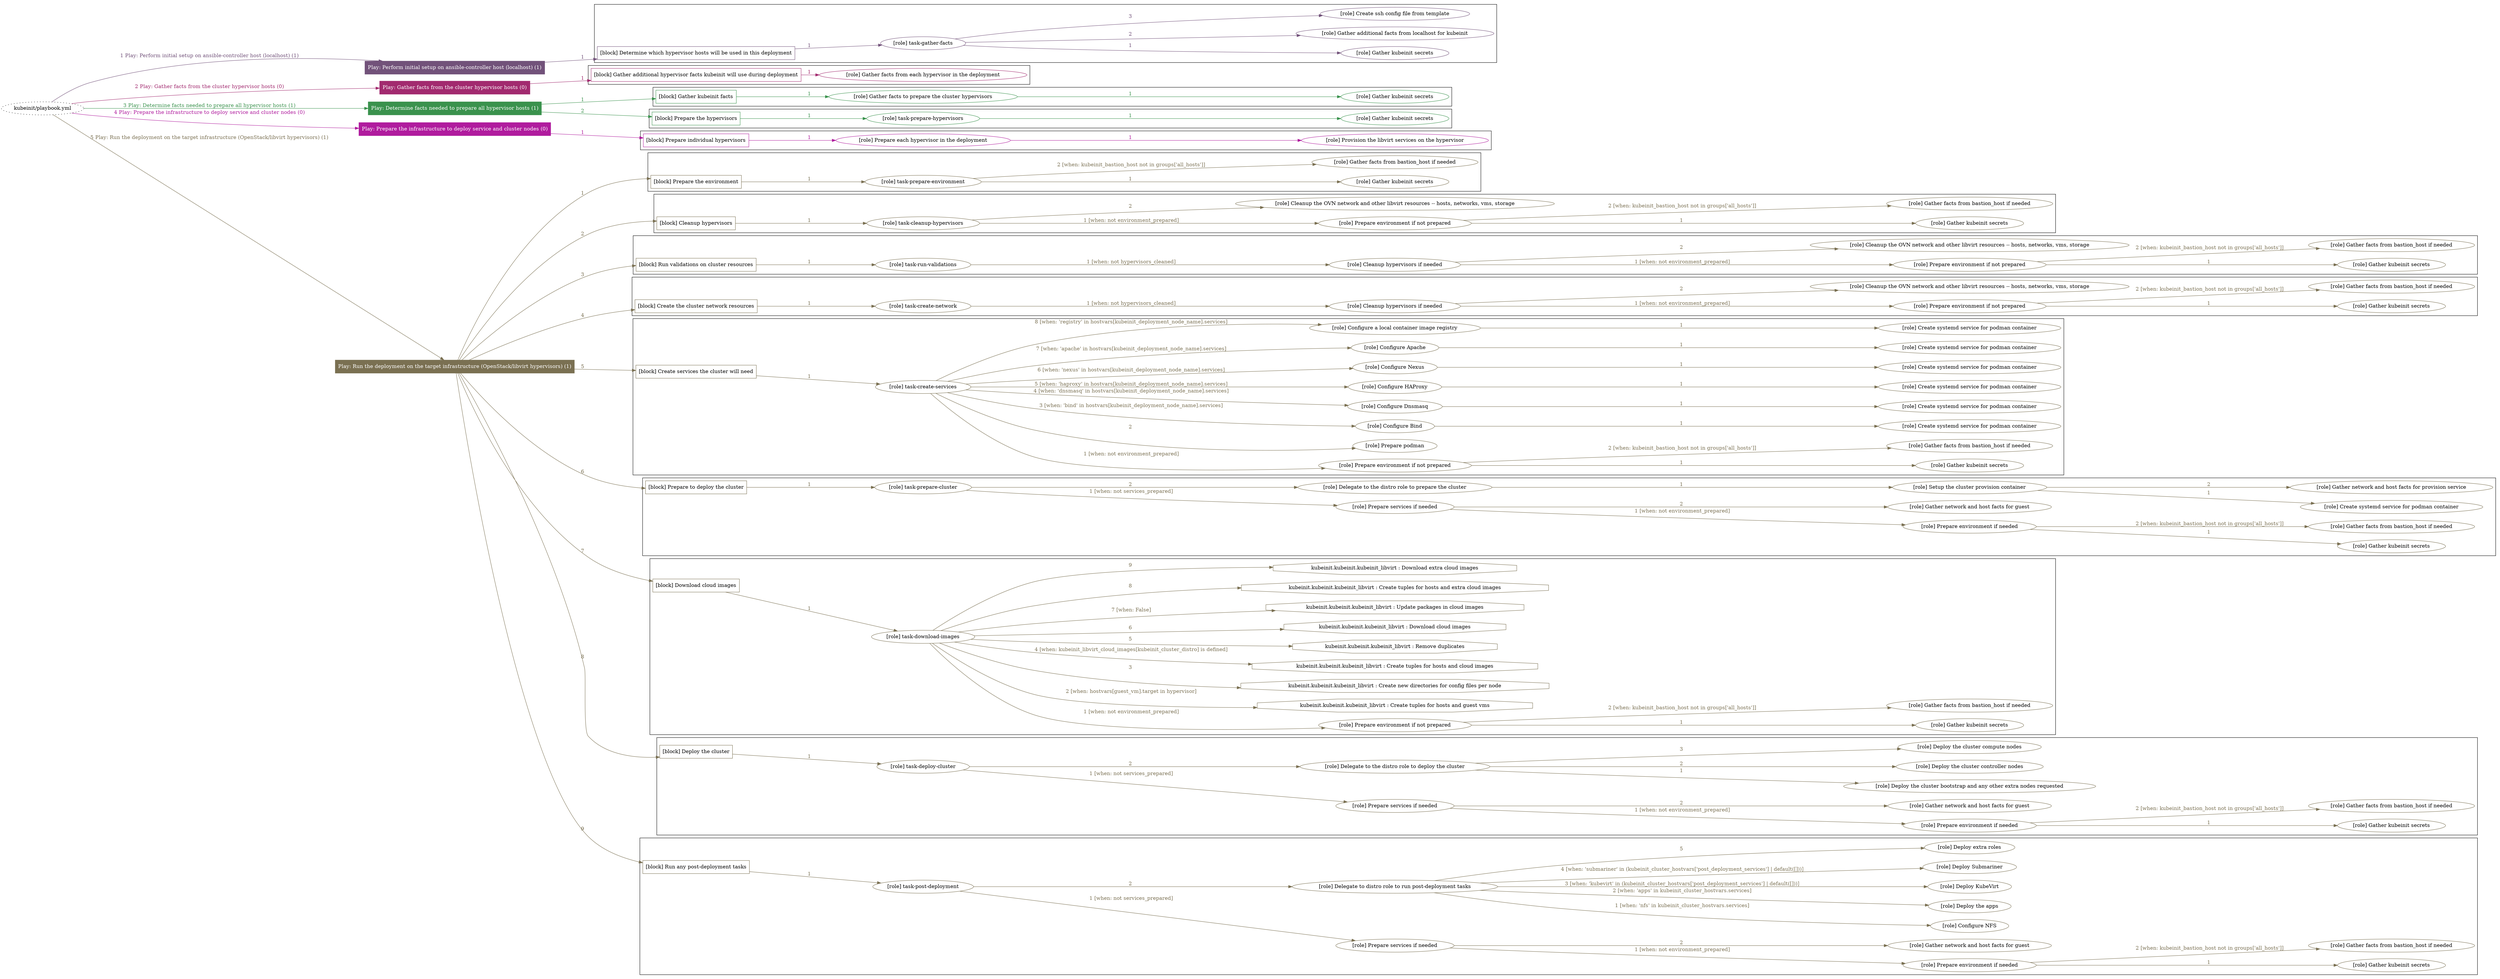 digraph {
	graph [concentrate=true ordering=in rankdir=LR ratio=fill]
	edge [esep=5 sep=10]
	"kubeinit/playbook.yml" [URL="/home/runner/work/kubeinit/kubeinit/kubeinit/playbook.yml" id=playbook_64b14eb7 style=dotted]
	"kubeinit/playbook.yml" -> play_100a94a5 [label="1 Play: Perform initial setup on ansible-controller host (localhost) (1)" color="#72527a" fontcolor="#72527a" id=edge_play_100a94a5 labeltooltip="1 Play: Perform initial setup on ansible-controller host (localhost) (1)" tooltip="1 Play: Perform initial setup on ansible-controller host (localhost) (1)"]
	subgraph "Play: Perform initial setup on ansible-controller host (localhost) (1)" {
		play_100a94a5 [label="Play: Perform initial setup on ansible-controller host (localhost) (1)" URL="/home/runner/work/kubeinit/kubeinit/kubeinit/playbook.yml" color="#72527a" fontcolor="#ffffff" id=play_100a94a5 shape=box style=filled tooltip=localhost]
		play_100a94a5 -> block_78728a64 [label=1 color="#72527a" fontcolor="#72527a" id=edge_block_78728a64 labeltooltip=1 tooltip=1]
		subgraph cluster_block_78728a64 {
			block_78728a64 [label="[block] Determine which hypervisor hosts will be used in this deployment" URL="/home/runner/work/kubeinit/kubeinit/kubeinit/playbook.yml" color="#72527a" id=block_78728a64 labeltooltip="Determine which hypervisor hosts will be used in this deployment" shape=box tooltip="Determine which hypervisor hosts will be used in this deployment"]
			block_78728a64 -> role_08392ea2 [label="1 " color="#72527a" fontcolor="#72527a" id=edge_role_08392ea2 labeltooltip="1 " tooltip="1 "]
			subgraph "task-gather-facts" {
				role_08392ea2 [label="[role] task-gather-facts" URL="/home/runner/work/kubeinit/kubeinit/kubeinit/playbook.yml" color="#72527a" id=role_08392ea2 tooltip="task-gather-facts"]
				role_08392ea2 -> role_807e2dc7 [label="1 " color="#72527a" fontcolor="#72527a" id=edge_role_807e2dc7 labeltooltip="1 " tooltip="1 "]
				subgraph "Gather kubeinit secrets" {
					role_807e2dc7 [label="[role] Gather kubeinit secrets" URL="/home/runner/.ansible/collections/ansible_collections/kubeinit/kubeinit/roles/kubeinit_prepare/tasks/build_hypervisors_group.yml" color="#72527a" id=role_807e2dc7 tooltip="Gather kubeinit secrets"]
				}
				role_08392ea2 -> role_3f36fa8c [label="2 " color="#72527a" fontcolor="#72527a" id=edge_role_3f36fa8c labeltooltip="2 " tooltip="2 "]
				subgraph "Gather additional facts from localhost for kubeinit" {
					role_3f36fa8c [label="[role] Gather additional facts from localhost for kubeinit" URL="/home/runner/.ansible/collections/ansible_collections/kubeinit/kubeinit/roles/kubeinit_prepare/tasks/build_hypervisors_group.yml" color="#72527a" id=role_3f36fa8c tooltip="Gather additional facts from localhost for kubeinit"]
				}
				role_08392ea2 -> role_49e1b4d5 [label="3 " color="#72527a" fontcolor="#72527a" id=edge_role_49e1b4d5 labeltooltip="3 " tooltip="3 "]
				subgraph "Create ssh config file from template" {
					role_49e1b4d5 [label="[role] Create ssh config file from template" URL="/home/runner/.ansible/collections/ansible_collections/kubeinit/kubeinit/roles/kubeinit_prepare/tasks/build_hypervisors_group.yml" color="#72527a" id=role_49e1b4d5 tooltip="Create ssh config file from template"]
				}
			}
		}
	}
	"kubeinit/playbook.yml" -> play_f2c1c8ca [label="2 Play: Gather facts from the cluster hypervisor hosts (0)" color="#a22a6f" fontcolor="#a22a6f" id=edge_play_f2c1c8ca labeltooltip="2 Play: Gather facts from the cluster hypervisor hosts (0)" tooltip="2 Play: Gather facts from the cluster hypervisor hosts (0)"]
	subgraph "Play: Gather facts from the cluster hypervisor hosts (0)" {
		play_f2c1c8ca [label="Play: Gather facts from the cluster hypervisor hosts (0)" URL="/home/runner/work/kubeinit/kubeinit/kubeinit/playbook.yml" color="#a22a6f" fontcolor="#ffffff" id=play_f2c1c8ca shape=box style=filled tooltip="Play: Gather facts from the cluster hypervisor hosts (0)"]
		play_f2c1c8ca -> block_ca9e49a1 [label=1 color="#a22a6f" fontcolor="#a22a6f" id=edge_block_ca9e49a1 labeltooltip=1 tooltip=1]
		subgraph cluster_block_ca9e49a1 {
			block_ca9e49a1 [label="[block] Gather additional hypervisor facts kubeinit will use during deployment" URL="/home/runner/work/kubeinit/kubeinit/kubeinit/playbook.yml" color="#a22a6f" id=block_ca9e49a1 labeltooltip="Gather additional hypervisor facts kubeinit will use during deployment" shape=box tooltip="Gather additional hypervisor facts kubeinit will use during deployment"]
			block_ca9e49a1 -> role_71e097cd [label="1 " color="#a22a6f" fontcolor="#a22a6f" id=edge_role_71e097cd labeltooltip="1 " tooltip="1 "]
			subgraph "Gather facts from each hypervisor in the deployment" {
				role_71e097cd [label="[role] Gather facts from each hypervisor in the deployment" URL="/home/runner/work/kubeinit/kubeinit/kubeinit/playbook.yml" color="#a22a6f" id=role_71e097cd tooltip="Gather facts from each hypervisor in the deployment"]
			}
		}
	}
	"kubeinit/playbook.yml" -> play_50bd5ef9 [label="3 Play: Determine facts needed to prepare all hypervisor hosts (1)" color="#3a924d" fontcolor="#3a924d" id=edge_play_50bd5ef9 labeltooltip="3 Play: Determine facts needed to prepare all hypervisor hosts (1)" tooltip="3 Play: Determine facts needed to prepare all hypervisor hosts (1)"]
	subgraph "Play: Determine facts needed to prepare all hypervisor hosts (1)" {
		play_50bd5ef9 [label="Play: Determine facts needed to prepare all hypervisor hosts (1)" URL="/home/runner/work/kubeinit/kubeinit/kubeinit/playbook.yml" color="#3a924d" fontcolor="#ffffff" id=play_50bd5ef9 shape=box style=filled tooltip=localhost]
		play_50bd5ef9 -> block_81092aed [label=1 color="#3a924d" fontcolor="#3a924d" id=edge_block_81092aed labeltooltip=1 tooltip=1]
		subgraph cluster_block_81092aed {
			block_81092aed [label="[block] Gather kubeinit facts" URL="/home/runner/work/kubeinit/kubeinit/kubeinit/playbook.yml" color="#3a924d" id=block_81092aed labeltooltip="Gather kubeinit facts" shape=box tooltip="Gather kubeinit facts"]
			block_81092aed -> role_da160078 [label="1 " color="#3a924d" fontcolor="#3a924d" id=edge_role_da160078 labeltooltip="1 " tooltip="1 "]
			subgraph "Gather facts to prepare the cluster hypervisors" {
				role_da160078 [label="[role] Gather facts to prepare the cluster hypervisors" URL="/home/runner/work/kubeinit/kubeinit/kubeinit/playbook.yml" color="#3a924d" id=role_da160078 tooltip="Gather facts to prepare the cluster hypervisors"]
				role_da160078 -> role_707df41f [label="1 " color="#3a924d" fontcolor="#3a924d" id=edge_role_707df41f labeltooltip="1 " tooltip="1 "]
				subgraph "Gather kubeinit secrets" {
					role_707df41f [label="[role] Gather kubeinit secrets" URL="/home/runner/.ansible/collections/ansible_collections/kubeinit/kubeinit/roles/kubeinit_prepare/tasks/gather_kubeinit_facts.yml" color="#3a924d" id=role_707df41f tooltip="Gather kubeinit secrets"]
				}
			}
		}
		play_50bd5ef9 -> block_b1b491d8 [label=2 color="#3a924d" fontcolor="#3a924d" id=edge_block_b1b491d8 labeltooltip=2 tooltip=2]
		subgraph cluster_block_b1b491d8 {
			block_b1b491d8 [label="[block] Prepare the hypervisors" URL="/home/runner/work/kubeinit/kubeinit/kubeinit/playbook.yml" color="#3a924d" id=block_b1b491d8 labeltooltip="Prepare the hypervisors" shape=box tooltip="Prepare the hypervisors"]
			block_b1b491d8 -> role_caeb9171 [label="1 " color="#3a924d" fontcolor="#3a924d" id=edge_role_caeb9171 labeltooltip="1 " tooltip="1 "]
			subgraph "task-prepare-hypervisors" {
				role_caeb9171 [label="[role] task-prepare-hypervisors" URL="/home/runner/work/kubeinit/kubeinit/kubeinit/playbook.yml" color="#3a924d" id=role_caeb9171 tooltip="task-prepare-hypervisors"]
				role_caeb9171 -> role_e9bbe4cb [label="1 " color="#3a924d" fontcolor="#3a924d" id=edge_role_e9bbe4cb labeltooltip="1 " tooltip="1 "]
				subgraph "Gather kubeinit secrets" {
					role_e9bbe4cb [label="[role] Gather kubeinit secrets" URL="/home/runner/.ansible/collections/ansible_collections/kubeinit/kubeinit/roles/kubeinit_prepare/tasks/gather_kubeinit_facts.yml" color="#3a924d" id=role_e9bbe4cb tooltip="Gather kubeinit secrets"]
				}
			}
		}
	}
	"kubeinit/playbook.yml" -> play_46879784 [label="4 Play: Prepare the infrastructure to deploy service and cluster nodes (0)" color="#b01c9e" fontcolor="#b01c9e" id=edge_play_46879784 labeltooltip="4 Play: Prepare the infrastructure to deploy service and cluster nodes (0)" tooltip="4 Play: Prepare the infrastructure to deploy service and cluster nodes (0)"]
	subgraph "Play: Prepare the infrastructure to deploy service and cluster nodes (0)" {
		play_46879784 [label="Play: Prepare the infrastructure to deploy service and cluster nodes (0)" URL="/home/runner/work/kubeinit/kubeinit/kubeinit/playbook.yml" color="#b01c9e" fontcolor="#ffffff" id=play_46879784 shape=box style=filled tooltip="Play: Prepare the infrastructure to deploy service and cluster nodes (0)"]
		play_46879784 -> block_6f2cfafd [label=1 color="#b01c9e" fontcolor="#b01c9e" id=edge_block_6f2cfafd labeltooltip=1 tooltip=1]
		subgraph cluster_block_6f2cfafd {
			block_6f2cfafd [label="[block] Prepare individual hypervisors" URL="/home/runner/work/kubeinit/kubeinit/kubeinit/playbook.yml" color="#b01c9e" id=block_6f2cfafd labeltooltip="Prepare individual hypervisors" shape=box tooltip="Prepare individual hypervisors"]
			block_6f2cfafd -> role_fb769fa9 [label="1 " color="#b01c9e" fontcolor="#b01c9e" id=edge_role_fb769fa9 labeltooltip="1 " tooltip="1 "]
			subgraph "Prepare each hypervisor in the deployment" {
				role_fb769fa9 [label="[role] Prepare each hypervisor in the deployment" URL="/home/runner/work/kubeinit/kubeinit/kubeinit/playbook.yml" color="#b01c9e" id=role_fb769fa9 tooltip="Prepare each hypervisor in the deployment"]
				role_fb769fa9 -> role_98b4a69c [label="1 " color="#b01c9e" fontcolor="#b01c9e" id=edge_role_98b4a69c labeltooltip="1 " tooltip="1 "]
				subgraph "Provision the libvirt services on the hypervisor" {
					role_98b4a69c [label="[role] Provision the libvirt services on the hypervisor" URL="/home/runner/.ansible/collections/ansible_collections/kubeinit/kubeinit/roles/kubeinit_prepare/tasks/prepare_hypervisor.yml" color="#b01c9e" id=role_98b4a69c tooltip="Provision the libvirt services on the hypervisor"]
				}
			}
		}
	}
	"kubeinit/playbook.yml" -> play_59f0969e [label="5 Play: Run the deployment on the target infrastructure (OpenStack/libvirt hypervisors) (1)" color="#7a7052" fontcolor="#7a7052" id=edge_play_59f0969e labeltooltip="5 Play: Run the deployment on the target infrastructure (OpenStack/libvirt hypervisors) (1)" tooltip="5 Play: Run the deployment on the target infrastructure (OpenStack/libvirt hypervisors) (1)"]
	subgraph "Play: Run the deployment on the target infrastructure (OpenStack/libvirt hypervisors) (1)" {
		play_59f0969e [label="Play: Run the deployment on the target infrastructure (OpenStack/libvirt hypervisors) (1)" URL="/home/runner/work/kubeinit/kubeinit/kubeinit/playbook.yml" color="#7a7052" fontcolor="#ffffff" id=play_59f0969e shape=box style=filled tooltip=localhost]
		play_59f0969e -> block_f3725723 [label=1 color="#7a7052" fontcolor="#7a7052" id=edge_block_f3725723 labeltooltip=1 tooltip=1]
		subgraph cluster_block_f3725723 {
			block_f3725723 [label="[block] Prepare the environment" URL="/home/runner/work/kubeinit/kubeinit/kubeinit/playbook.yml" color="#7a7052" id=block_f3725723 labeltooltip="Prepare the environment" shape=box tooltip="Prepare the environment"]
			block_f3725723 -> role_53e5ba0f [label="1 " color="#7a7052" fontcolor="#7a7052" id=edge_role_53e5ba0f labeltooltip="1 " tooltip="1 "]
			subgraph "task-prepare-environment" {
				role_53e5ba0f [label="[role] task-prepare-environment" URL="/home/runner/work/kubeinit/kubeinit/kubeinit/playbook.yml" color="#7a7052" id=role_53e5ba0f tooltip="task-prepare-environment"]
				role_53e5ba0f -> role_dcc385ad [label="1 " color="#7a7052" fontcolor="#7a7052" id=edge_role_dcc385ad labeltooltip="1 " tooltip="1 "]
				subgraph "Gather kubeinit secrets" {
					role_dcc385ad [label="[role] Gather kubeinit secrets" URL="/home/runner/.ansible/collections/ansible_collections/kubeinit/kubeinit/roles/kubeinit_prepare/tasks/gather_kubeinit_facts.yml" color="#7a7052" id=role_dcc385ad tooltip="Gather kubeinit secrets"]
				}
				role_53e5ba0f -> role_7b66504d [label="2 [when: kubeinit_bastion_host not in groups['all_hosts']]" color="#7a7052" fontcolor="#7a7052" id=edge_role_7b66504d labeltooltip="2 [when: kubeinit_bastion_host not in groups['all_hosts']]" tooltip="2 [when: kubeinit_bastion_host not in groups['all_hosts']]"]
				subgraph "Gather facts from bastion_host if needed" {
					role_7b66504d [label="[role] Gather facts from bastion_host if needed" URL="/home/runner/.ansible/collections/ansible_collections/kubeinit/kubeinit/roles/kubeinit_prepare/tasks/main.yml" color="#7a7052" id=role_7b66504d tooltip="Gather facts from bastion_host if needed"]
				}
			}
		}
		play_59f0969e -> block_54368d87 [label=2 color="#7a7052" fontcolor="#7a7052" id=edge_block_54368d87 labeltooltip=2 tooltip=2]
		subgraph cluster_block_54368d87 {
			block_54368d87 [label="[block] Cleanup hypervisors" URL="/home/runner/work/kubeinit/kubeinit/kubeinit/playbook.yml" color="#7a7052" id=block_54368d87 labeltooltip="Cleanup hypervisors" shape=box tooltip="Cleanup hypervisors"]
			block_54368d87 -> role_a150bf61 [label="1 " color="#7a7052" fontcolor="#7a7052" id=edge_role_a150bf61 labeltooltip="1 " tooltip="1 "]
			subgraph "task-cleanup-hypervisors" {
				role_a150bf61 [label="[role] task-cleanup-hypervisors" URL="/home/runner/work/kubeinit/kubeinit/kubeinit/playbook.yml" color="#7a7052" id=role_a150bf61 tooltip="task-cleanup-hypervisors"]
				role_a150bf61 -> role_4078b638 [label="1 [when: not environment_prepared]" color="#7a7052" fontcolor="#7a7052" id=edge_role_4078b638 labeltooltip="1 [when: not environment_prepared]" tooltip="1 [when: not environment_prepared]"]
				subgraph "Prepare environment if not prepared" {
					role_4078b638 [label="[role] Prepare environment if not prepared" URL="/home/runner/.ansible/collections/ansible_collections/kubeinit/kubeinit/roles/kubeinit_libvirt/tasks/cleanup_hypervisors.yml" color="#7a7052" id=role_4078b638 tooltip="Prepare environment if not prepared"]
					role_4078b638 -> role_620adf71 [label="1 " color="#7a7052" fontcolor="#7a7052" id=edge_role_620adf71 labeltooltip="1 " tooltip="1 "]
					subgraph "Gather kubeinit secrets" {
						role_620adf71 [label="[role] Gather kubeinit secrets" URL="/home/runner/.ansible/collections/ansible_collections/kubeinit/kubeinit/roles/kubeinit_prepare/tasks/gather_kubeinit_facts.yml" color="#7a7052" id=role_620adf71 tooltip="Gather kubeinit secrets"]
					}
					role_4078b638 -> role_a1c0dce4 [label="2 [when: kubeinit_bastion_host not in groups['all_hosts']]" color="#7a7052" fontcolor="#7a7052" id=edge_role_a1c0dce4 labeltooltip="2 [when: kubeinit_bastion_host not in groups['all_hosts']]" tooltip="2 [when: kubeinit_bastion_host not in groups['all_hosts']]"]
					subgraph "Gather facts from bastion_host if needed" {
						role_a1c0dce4 [label="[role] Gather facts from bastion_host if needed" URL="/home/runner/.ansible/collections/ansible_collections/kubeinit/kubeinit/roles/kubeinit_prepare/tasks/main.yml" color="#7a7052" id=role_a1c0dce4 tooltip="Gather facts from bastion_host if needed"]
					}
				}
				role_a150bf61 -> role_cfa2317b [label="2 " color="#7a7052" fontcolor="#7a7052" id=edge_role_cfa2317b labeltooltip="2 " tooltip="2 "]
				subgraph "Cleanup the OVN network and other libvirt resources -- hosts, networks, vms, storage" {
					role_cfa2317b [label="[role] Cleanup the OVN network and other libvirt resources -- hosts, networks, vms, storage" URL="/home/runner/.ansible/collections/ansible_collections/kubeinit/kubeinit/roles/kubeinit_libvirt/tasks/cleanup_hypervisors.yml" color="#7a7052" id=role_cfa2317b tooltip="Cleanup the OVN network and other libvirt resources -- hosts, networks, vms, storage"]
				}
			}
		}
		play_59f0969e -> block_9a903f67 [label=3 color="#7a7052" fontcolor="#7a7052" id=edge_block_9a903f67 labeltooltip=3 tooltip=3]
		subgraph cluster_block_9a903f67 {
			block_9a903f67 [label="[block] Run validations on cluster resources" URL="/home/runner/work/kubeinit/kubeinit/kubeinit/playbook.yml" color="#7a7052" id=block_9a903f67 labeltooltip="Run validations on cluster resources" shape=box tooltip="Run validations on cluster resources"]
			block_9a903f67 -> role_f5ecfaea [label="1 " color="#7a7052" fontcolor="#7a7052" id=edge_role_f5ecfaea labeltooltip="1 " tooltip="1 "]
			subgraph "task-run-validations" {
				role_f5ecfaea [label="[role] task-run-validations" URL="/home/runner/work/kubeinit/kubeinit/kubeinit/playbook.yml" color="#7a7052" id=role_f5ecfaea tooltip="task-run-validations"]
				role_f5ecfaea -> role_134d79bf [label="1 [when: not hypervisors_cleaned]" color="#7a7052" fontcolor="#7a7052" id=edge_role_134d79bf labeltooltip="1 [when: not hypervisors_cleaned]" tooltip="1 [when: not hypervisors_cleaned]"]
				subgraph "Cleanup hypervisors if needed" {
					role_134d79bf [label="[role] Cleanup hypervisors if needed" URL="/home/runner/.ansible/collections/ansible_collections/kubeinit/kubeinit/roles/kubeinit_validations/tasks/main.yml" color="#7a7052" id=role_134d79bf tooltip="Cleanup hypervisors if needed"]
					role_134d79bf -> role_56ac90ce [label="1 [when: not environment_prepared]" color="#7a7052" fontcolor="#7a7052" id=edge_role_56ac90ce labeltooltip="1 [when: not environment_prepared]" tooltip="1 [when: not environment_prepared]"]
					subgraph "Prepare environment if not prepared" {
						role_56ac90ce [label="[role] Prepare environment if not prepared" URL="/home/runner/.ansible/collections/ansible_collections/kubeinit/kubeinit/roles/kubeinit_libvirt/tasks/cleanup_hypervisors.yml" color="#7a7052" id=role_56ac90ce tooltip="Prepare environment if not prepared"]
						role_56ac90ce -> role_8eeeadc8 [label="1 " color="#7a7052" fontcolor="#7a7052" id=edge_role_8eeeadc8 labeltooltip="1 " tooltip="1 "]
						subgraph "Gather kubeinit secrets" {
							role_8eeeadc8 [label="[role] Gather kubeinit secrets" URL="/home/runner/.ansible/collections/ansible_collections/kubeinit/kubeinit/roles/kubeinit_prepare/tasks/gather_kubeinit_facts.yml" color="#7a7052" id=role_8eeeadc8 tooltip="Gather kubeinit secrets"]
						}
						role_56ac90ce -> role_577ee955 [label="2 [when: kubeinit_bastion_host not in groups['all_hosts']]" color="#7a7052" fontcolor="#7a7052" id=edge_role_577ee955 labeltooltip="2 [when: kubeinit_bastion_host not in groups['all_hosts']]" tooltip="2 [when: kubeinit_bastion_host not in groups['all_hosts']]"]
						subgraph "Gather facts from bastion_host if needed" {
							role_577ee955 [label="[role] Gather facts from bastion_host if needed" URL="/home/runner/.ansible/collections/ansible_collections/kubeinit/kubeinit/roles/kubeinit_prepare/tasks/main.yml" color="#7a7052" id=role_577ee955 tooltip="Gather facts from bastion_host if needed"]
						}
					}
					role_134d79bf -> role_83956d5c [label="2 " color="#7a7052" fontcolor="#7a7052" id=edge_role_83956d5c labeltooltip="2 " tooltip="2 "]
					subgraph "Cleanup the OVN network and other libvirt resources -- hosts, networks, vms, storage" {
						role_83956d5c [label="[role] Cleanup the OVN network and other libvirt resources -- hosts, networks, vms, storage" URL="/home/runner/.ansible/collections/ansible_collections/kubeinit/kubeinit/roles/kubeinit_libvirt/tasks/cleanup_hypervisors.yml" color="#7a7052" id=role_83956d5c tooltip="Cleanup the OVN network and other libvirt resources -- hosts, networks, vms, storage"]
					}
				}
			}
		}
		play_59f0969e -> block_4302a337 [label=4 color="#7a7052" fontcolor="#7a7052" id=edge_block_4302a337 labeltooltip=4 tooltip=4]
		subgraph cluster_block_4302a337 {
			block_4302a337 [label="[block] Create the cluster network resources" URL="/home/runner/work/kubeinit/kubeinit/kubeinit/playbook.yml" color="#7a7052" id=block_4302a337 labeltooltip="Create the cluster network resources" shape=box tooltip="Create the cluster network resources"]
			block_4302a337 -> role_23edc458 [label="1 " color="#7a7052" fontcolor="#7a7052" id=edge_role_23edc458 labeltooltip="1 " tooltip="1 "]
			subgraph "task-create-network" {
				role_23edc458 [label="[role] task-create-network" URL="/home/runner/work/kubeinit/kubeinit/kubeinit/playbook.yml" color="#7a7052" id=role_23edc458 tooltip="task-create-network"]
				role_23edc458 -> role_45dfd563 [label="1 [when: not hypervisors_cleaned]" color="#7a7052" fontcolor="#7a7052" id=edge_role_45dfd563 labeltooltip="1 [when: not hypervisors_cleaned]" tooltip="1 [when: not hypervisors_cleaned]"]
				subgraph "Cleanup hypervisors if needed" {
					role_45dfd563 [label="[role] Cleanup hypervisors if needed" URL="/home/runner/.ansible/collections/ansible_collections/kubeinit/kubeinit/roles/kubeinit_libvirt/tasks/create_network.yml" color="#7a7052" id=role_45dfd563 tooltip="Cleanup hypervisors if needed"]
					role_45dfd563 -> role_9fd4cd7a [label="1 [when: not environment_prepared]" color="#7a7052" fontcolor="#7a7052" id=edge_role_9fd4cd7a labeltooltip="1 [when: not environment_prepared]" tooltip="1 [when: not environment_prepared]"]
					subgraph "Prepare environment if not prepared" {
						role_9fd4cd7a [label="[role] Prepare environment if not prepared" URL="/home/runner/.ansible/collections/ansible_collections/kubeinit/kubeinit/roles/kubeinit_libvirt/tasks/cleanup_hypervisors.yml" color="#7a7052" id=role_9fd4cd7a tooltip="Prepare environment if not prepared"]
						role_9fd4cd7a -> role_c019808b [label="1 " color="#7a7052" fontcolor="#7a7052" id=edge_role_c019808b labeltooltip="1 " tooltip="1 "]
						subgraph "Gather kubeinit secrets" {
							role_c019808b [label="[role] Gather kubeinit secrets" URL="/home/runner/.ansible/collections/ansible_collections/kubeinit/kubeinit/roles/kubeinit_prepare/tasks/gather_kubeinit_facts.yml" color="#7a7052" id=role_c019808b tooltip="Gather kubeinit secrets"]
						}
						role_9fd4cd7a -> role_4f6d64a4 [label="2 [when: kubeinit_bastion_host not in groups['all_hosts']]" color="#7a7052" fontcolor="#7a7052" id=edge_role_4f6d64a4 labeltooltip="2 [when: kubeinit_bastion_host not in groups['all_hosts']]" tooltip="2 [when: kubeinit_bastion_host not in groups['all_hosts']]"]
						subgraph "Gather facts from bastion_host if needed" {
							role_4f6d64a4 [label="[role] Gather facts from bastion_host if needed" URL="/home/runner/.ansible/collections/ansible_collections/kubeinit/kubeinit/roles/kubeinit_prepare/tasks/main.yml" color="#7a7052" id=role_4f6d64a4 tooltip="Gather facts from bastion_host if needed"]
						}
					}
					role_45dfd563 -> role_29748620 [label="2 " color="#7a7052" fontcolor="#7a7052" id=edge_role_29748620 labeltooltip="2 " tooltip="2 "]
					subgraph "Cleanup the OVN network and other libvirt resources -- hosts, networks, vms, storage" {
						role_29748620 [label="[role] Cleanup the OVN network and other libvirt resources -- hosts, networks, vms, storage" URL="/home/runner/.ansible/collections/ansible_collections/kubeinit/kubeinit/roles/kubeinit_libvirt/tasks/cleanup_hypervisors.yml" color="#7a7052" id=role_29748620 tooltip="Cleanup the OVN network and other libvirt resources -- hosts, networks, vms, storage"]
					}
				}
			}
		}
		play_59f0969e -> block_5a87aa4d [label=5 color="#7a7052" fontcolor="#7a7052" id=edge_block_5a87aa4d labeltooltip=5 tooltip=5]
		subgraph cluster_block_5a87aa4d {
			block_5a87aa4d [label="[block] Create services the cluster will need" URL="/home/runner/work/kubeinit/kubeinit/kubeinit/playbook.yml" color="#7a7052" id=block_5a87aa4d labeltooltip="Create services the cluster will need" shape=box tooltip="Create services the cluster will need"]
			block_5a87aa4d -> role_34b83bd8 [label="1 " color="#7a7052" fontcolor="#7a7052" id=edge_role_34b83bd8 labeltooltip="1 " tooltip="1 "]
			subgraph "task-create-services" {
				role_34b83bd8 [label="[role] task-create-services" URL="/home/runner/work/kubeinit/kubeinit/kubeinit/playbook.yml" color="#7a7052" id=role_34b83bd8 tooltip="task-create-services"]
				role_34b83bd8 -> role_cabdab54 [label="1 [when: not environment_prepared]" color="#7a7052" fontcolor="#7a7052" id=edge_role_cabdab54 labeltooltip="1 [when: not environment_prepared]" tooltip="1 [when: not environment_prepared]"]
				subgraph "Prepare environment if not prepared" {
					role_cabdab54 [label="[role] Prepare environment if not prepared" URL="/home/runner/.ansible/collections/ansible_collections/kubeinit/kubeinit/roles/kubeinit_services/tasks/main.yml" color="#7a7052" id=role_cabdab54 tooltip="Prepare environment if not prepared"]
					role_cabdab54 -> role_e991c139 [label="1 " color="#7a7052" fontcolor="#7a7052" id=edge_role_e991c139 labeltooltip="1 " tooltip="1 "]
					subgraph "Gather kubeinit secrets" {
						role_e991c139 [label="[role] Gather kubeinit secrets" URL="/home/runner/.ansible/collections/ansible_collections/kubeinit/kubeinit/roles/kubeinit_prepare/tasks/gather_kubeinit_facts.yml" color="#7a7052" id=role_e991c139 tooltip="Gather kubeinit secrets"]
					}
					role_cabdab54 -> role_662fe0cd [label="2 [when: kubeinit_bastion_host not in groups['all_hosts']]" color="#7a7052" fontcolor="#7a7052" id=edge_role_662fe0cd labeltooltip="2 [when: kubeinit_bastion_host not in groups['all_hosts']]" tooltip="2 [when: kubeinit_bastion_host not in groups['all_hosts']]"]
					subgraph "Gather facts from bastion_host if needed" {
						role_662fe0cd [label="[role] Gather facts from bastion_host if needed" URL="/home/runner/.ansible/collections/ansible_collections/kubeinit/kubeinit/roles/kubeinit_prepare/tasks/main.yml" color="#7a7052" id=role_662fe0cd tooltip="Gather facts from bastion_host if needed"]
					}
				}
				role_34b83bd8 -> role_3d6af118 [label="2 " color="#7a7052" fontcolor="#7a7052" id=edge_role_3d6af118 labeltooltip="2 " tooltip="2 "]
				subgraph "Prepare podman" {
					role_3d6af118 [label="[role] Prepare podman" URL="/home/runner/.ansible/collections/ansible_collections/kubeinit/kubeinit/roles/kubeinit_services/tasks/00_create_service_pod.yml" color="#7a7052" id=role_3d6af118 tooltip="Prepare podman"]
				}
				role_34b83bd8 -> role_1d6b5c2e [label="3 [when: 'bind' in hostvars[kubeinit_deployment_node_name].services]" color="#7a7052" fontcolor="#7a7052" id=edge_role_1d6b5c2e labeltooltip="3 [when: 'bind' in hostvars[kubeinit_deployment_node_name].services]" tooltip="3 [when: 'bind' in hostvars[kubeinit_deployment_node_name].services]"]
				subgraph "Configure Bind" {
					role_1d6b5c2e [label="[role] Configure Bind" URL="/home/runner/.ansible/collections/ansible_collections/kubeinit/kubeinit/roles/kubeinit_services/tasks/start_services_containers.yml" color="#7a7052" id=role_1d6b5c2e tooltip="Configure Bind"]
					role_1d6b5c2e -> role_30b6c8ae [label="1 " color="#7a7052" fontcolor="#7a7052" id=edge_role_30b6c8ae labeltooltip="1 " tooltip="1 "]
					subgraph "Create systemd service for podman container" {
						role_30b6c8ae [label="[role] Create systemd service for podman container" URL="/home/runner/.ansible/collections/ansible_collections/kubeinit/kubeinit/roles/kubeinit_bind/tasks/main.yml" color="#7a7052" id=role_30b6c8ae tooltip="Create systemd service for podman container"]
					}
				}
				role_34b83bd8 -> role_7496aa03 [label="4 [when: 'dnsmasq' in hostvars[kubeinit_deployment_node_name].services]" color="#7a7052" fontcolor="#7a7052" id=edge_role_7496aa03 labeltooltip="4 [when: 'dnsmasq' in hostvars[kubeinit_deployment_node_name].services]" tooltip="4 [when: 'dnsmasq' in hostvars[kubeinit_deployment_node_name].services]"]
				subgraph "Configure Dnsmasq" {
					role_7496aa03 [label="[role] Configure Dnsmasq" URL="/home/runner/.ansible/collections/ansible_collections/kubeinit/kubeinit/roles/kubeinit_services/tasks/start_services_containers.yml" color="#7a7052" id=role_7496aa03 tooltip="Configure Dnsmasq"]
					role_7496aa03 -> role_c31b8f16 [label="1 " color="#7a7052" fontcolor="#7a7052" id=edge_role_c31b8f16 labeltooltip="1 " tooltip="1 "]
					subgraph "Create systemd service for podman container" {
						role_c31b8f16 [label="[role] Create systemd service for podman container" URL="/home/runner/.ansible/collections/ansible_collections/kubeinit/kubeinit/roles/kubeinit_dnsmasq/tasks/main.yml" color="#7a7052" id=role_c31b8f16 tooltip="Create systemd service for podman container"]
					}
				}
				role_34b83bd8 -> role_54c7c735 [label="5 [when: 'haproxy' in hostvars[kubeinit_deployment_node_name].services]" color="#7a7052" fontcolor="#7a7052" id=edge_role_54c7c735 labeltooltip="5 [when: 'haproxy' in hostvars[kubeinit_deployment_node_name].services]" tooltip="5 [when: 'haproxy' in hostvars[kubeinit_deployment_node_name].services]"]
				subgraph "Configure HAProxy" {
					role_54c7c735 [label="[role] Configure HAProxy" URL="/home/runner/.ansible/collections/ansible_collections/kubeinit/kubeinit/roles/kubeinit_services/tasks/start_services_containers.yml" color="#7a7052" id=role_54c7c735 tooltip="Configure HAProxy"]
					role_54c7c735 -> role_5a40f7e6 [label="1 " color="#7a7052" fontcolor="#7a7052" id=edge_role_5a40f7e6 labeltooltip="1 " tooltip="1 "]
					subgraph "Create systemd service for podman container" {
						role_5a40f7e6 [label="[role] Create systemd service for podman container" URL="/home/runner/.ansible/collections/ansible_collections/kubeinit/kubeinit/roles/kubeinit_haproxy/tasks/main.yml" color="#7a7052" id=role_5a40f7e6 tooltip="Create systemd service for podman container"]
					}
				}
				role_34b83bd8 -> role_bc056c00 [label="6 [when: 'nexus' in hostvars[kubeinit_deployment_node_name].services]" color="#7a7052" fontcolor="#7a7052" id=edge_role_bc056c00 labeltooltip="6 [when: 'nexus' in hostvars[kubeinit_deployment_node_name].services]" tooltip="6 [when: 'nexus' in hostvars[kubeinit_deployment_node_name].services]"]
				subgraph "Configure Nexus" {
					role_bc056c00 [label="[role] Configure Nexus" URL="/home/runner/.ansible/collections/ansible_collections/kubeinit/kubeinit/roles/kubeinit_services/tasks/start_services_containers.yml" color="#7a7052" id=role_bc056c00 tooltip="Configure Nexus"]
					role_bc056c00 -> role_fcd56579 [label="1 " color="#7a7052" fontcolor="#7a7052" id=edge_role_fcd56579 labeltooltip="1 " tooltip="1 "]
					subgraph "Create systemd service for podman container" {
						role_fcd56579 [label="[role] Create systemd service for podman container" URL="/home/runner/.ansible/collections/ansible_collections/kubeinit/kubeinit/roles/kubeinit_nexus/tasks/main.yml" color="#7a7052" id=role_fcd56579 tooltip="Create systemd service for podman container"]
					}
				}
				role_34b83bd8 -> role_1f31e825 [label="7 [when: 'apache' in hostvars[kubeinit_deployment_node_name].services]" color="#7a7052" fontcolor="#7a7052" id=edge_role_1f31e825 labeltooltip="7 [when: 'apache' in hostvars[kubeinit_deployment_node_name].services]" tooltip="7 [when: 'apache' in hostvars[kubeinit_deployment_node_name].services]"]
				subgraph "Configure Apache" {
					role_1f31e825 [label="[role] Configure Apache" URL="/home/runner/.ansible/collections/ansible_collections/kubeinit/kubeinit/roles/kubeinit_services/tasks/start_services_containers.yml" color="#7a7052" id=role_1f31e825 tooltip="Configure Apache"]
					role_1f31e825 -> role_94b250d8 [label="1 " color="#7a7052" fontcolor="#7a7052" id=edge_role_94b250d8 labeltooltip="1 " tooltip="1 "]
					subgraph "Create systemd service for podman container" {
						role_94b250d8 [label="[role] Create systemd service for podman container" URL="/home/runner/.ansible/collections/ansible_collections/kubeinit/kubeinit/roles/kubeinit_apache/tasks/main.yml" color="#7a7052" id=role_94b250d8 tooltip="Create systemd service for podman container"]
					}
				}
				role_34b83bd8 -> role_15b032a3 [label="8 [when: 'registry' in hostvars[kubeinit_deployment_node_name].services]" color="#7a7052" fontcolor="#7a7052" id=edge_role_15b032a3 labeltooltip="8 [when: 'registry' in hostvars[kubeinit_deployment_node_name].services]" tooltip="8 [when: 'registry' in hostvars[kubeinit_deployment_node_name].services]"]
				subgraph "Configure a local container image registry" {
					role_15b032a3 [label="[role] Configure a local container image registry" URL="/home/runner/.ansible/collections/ansible_collections/kubeinit/kubeinit/roles/kubeinit_services/tasks/start_services_containers.yml" color="#7a7052" id=role_15b032a3 tooltip="Configure a local container image registry"]
					role_15b032a3 -> role_8cfb179c [label="1 " color="#7a7052" fontcolor="#7a7052" id=edge_role_8cfb179c labeltooltip="1 " tooltip="1 "]
					subgraph "Create systemd service for podman container" {
						role_8cfb179c [label="[role] Create systemd service for podman container" URL="/home/runner/.ansible/collections/ansible_collections/kubeinit/kubeinit/roles/kubeinit_registry/tasks/main.yml" color="#7a7052" id=role_8cfb179c tooltip="Create systemd service for podman container"]
					}
				}
			}
		}
		play_59f0969e -> block_6897b849 [label=6 color="#7a7052" fontcolor="#7a7052" id=edge_block_6897b849 labeltooltip=6 tooltip=6]
		subgraph cluster_block_6897b849 {
			block_6897b849 [label="[block] Prepare to deploy the cluster" URL="/home/runner/work/kubeinit/kubeinit/kubeinit/playbook.yml" color="#7a7052" id=block_6897b849 labeltooltip="Prepare to deploy the cluster" shape=box tooltip="Prepare to deploy the cluster"]
			block_6897b849 -> role_b7840ae7 [label="1 " color="#7a7052" fontcolor="#7a7052" id=edge_role_b7840ae7 labeltooltip="1 " tooltip="1 "]
			subgraph "task-prepare-cluster" {
				role_b7840ae7 [label="[role] task-prepare-cluster" URL="/home/runner/work/kubeinit/kubeinit/kubeinit/playbook.yml" color="#7a7052" id=role_b7840ae7 tooltip="task-prepare-cluster"]
				role_b7840ae7 -> role_ef9419be [label="1 [when: not services_prepared]" color="#7a7052" fontcolor="#7a7052" id=edge_role_ef9419be labeltooltip="1 [when: not services_prepared]" tooltip="1 [when: not services_prepared]"]
				subgraph "Prepare services if needed" {
					role_ef9419be [label="[role] Prepare services if needed" URL="/home/runner/.ansible/collections/ansible_collections/kubeinit/kubeinit/roles/kubeinit_prepare/tasks/prepare_cluster.yml" color="#7a7052" id=role_ef9419be tooltip="Prepare services if needed"]
					role_ef9419be -> role_c2698f82 [label="1 [when: not environment_prepared]" color="#7a7052" fontcolor="#7a7052" id=edge_role_c2698f82 labeltooltip="1 [when: not environment_prepared]" tooltip="1 [when: not environment_prepared]"]
					subgraph "Prepare environment if needed" {
						role_c2698f82 [label="[role] Prepare environment if needed" URL="/home/runner/.ansible/collections/ansible_collections/kubeinit/kubeinit/roles/kubeinit_services/tasks/prepare_services.yml" color="#7a7052" id=role_c2698f82 tooltip="Prepare environment if needed"]
						role_c2698f82 -> role_5d5c33e2 [label="1 " color="#7a7052" fontcolor="#7a7052" id=edge_role_5d5c33e2 labeltooltip="1 " tooltip="1 "]
						subgraph "Gather kubeinit secrets" {
							role_5d5c33e2 [label="[role] Gather kubeinit secrets" URL="/home/runner/.ansible/collections/ansible_collections/kubeinit/kubeinit/roles/kubeinit_prepare/tasks/gather_kubeinit_facts.yml" color="#7a7052" id=role_5d5c33e2 tooltip="Gather kubeinit secrets"]
						}
						role_c2698f82 -> role_0c263946 [label="2 [when: kubeinit_bastion_host not in groups['all_hosts']]" color="#7a7052" fontcolor="#7a7052" id=edge_role_0c263946 labeltooltip="2 [when: kubeinit_bastion_host not in groups['all_hosts']]" tooltip="2 [when: kubeinit_bastion_host not in groups['all_hosts']]"]
						subgraph "Gather facts from bastion_host if needed" {
							role_0c263946 [label="[role] Gather facts from bastion_host if needed" URL="/home/runner/.ansible/collections/ansible_collections/kubeinit/kubeinit/roles/kubeinit_prepare/tasks/main.yml" color="#7a7052" id=role_0c263946 tooltip="Gather facts from bastion_host if needed"]
						}
					}
					role_ef9419be -> role_e5d1e291 [label="2 " color="#7a7052" fontcolor="#7a7052" id=edge_role_e5d1e291 labeltooltip="2 " tooltip="2 "]
					subgraph "Gather network and host facts for guest" {
						role_e5d1e291 [label="[role] Gather network and host facts for guest" URL="/home/runner/.ansible/collections/ansible_collections/kubeinit/kubeinit/roles/kubeinit_services/tasks/prepare_services.yml" color="#7a7052" id=role_e5d1e291 tooltip="Gather network and host facts for guest"]
					}
				}
				role_b7840ae7 -> role_e08be39d [label="2 " color="#7a7052" fontcolor="#7a7052" id=edge_role_e08be39d labeltooltip="2 " tooltip="2 "]
				subgraph "Delegate to the distro role to prepare the cluster" {
					role_e08be39d [label="[role] Delegate to the distro role to prepare the cluster" URL="/home/runner/.ansible/collections/ansible_collections/kubeinit/kubeinit/roles/kubeinit_prepare/tasks/prepare_cluster.yml" color="#7a7052" id=role_e08be39d tooltip="Delegate to the distro role to prepare the cluster"]
					role_e08be39d -> role_7a92e2ff [label="1 " color="#7a7052" fontcolor="#7a7052" id=edge_role_7a92e2ff labeltooltip="1 " tooltip="1 "]
					subgraph "Setup the cluster provision container" {
						role_7a92e2ff [label="[role] Setup the cluster provision container" URL="/home/runner/.ansible/collections/ansible_collections/kubeinit/kubeinit/roles/kubeinit_openshift/tasks/prepare_cluster.yml" color="#7a7052" id=role_7a92e2ff tooltip="Setup the cluster provision container"]
						role_7a92e2ff -> role_53778643 [label="1 " color="#7a7052" fontcolor="#7a7052" id=edge_role_53778643 labeltooltip="1 " tooltip="1 "]
						subgraph "Create systemd service for podman container" {
							role_53778643 [label="[role] Create systemd service for podman container" URL="/home/runner/.ansible/collections/ansible_collections/kubeinit/kubeinit/roles/kubeinit_services/tasks/create_provision_container.yml" color="#7a7052" id=role_53778643 tooltip="Create systemd service for podman container"]
						}
						role_7a92e2ff -> role_05c46d13 [label="2 " color="#7a7052" fontcolor="#7a7052" id=edge_role_05c46d13 labeltooltip="2 " tooltip="2 "]
						subgraph "Gather network and host facts for provision service" {
							role_05c46d13 [label="[role] Gather network and host facts for provision service" URL="/home/runner/.ansible/collections/ansible_collections/kubeinit/kubeinit/roles/kubeinit_services/tasks/create_provision_container.yml" color="#7a7052" id=role_05c46d13 tooltip="Gather network and host facts for provision service"]
						}
					}
				}
			}
		}
		play_59f0969e -> block_3796bda6 [label=7 color="#7a7052" fontcolor="#7a7052" id=edge_block_3796bda6 labeltooltip=7 tooltip=7]
		subgraph cluster_block_3796bda6 {
			block_3796bda6 [label="[block] Download cloud images" URL="/home/runner/work/kubeinit/kubeinit/kubeinit/playbook.yml" color="#7a7052" id=block_3796bda6 labeltooltip="Download cloud images" shape=box tooltip="Download cloud images"]
			block_3796bda6 -> role_593a2918 [label="1 " color="#7a7052" fontcolor="#7a7052" id=edge_role_593a2918 labeltooltip="1 " tooltip="1 "]
			subgraph "task-download-images" {
				role_593a2918 [label="[role] task-download-images" URL="/home/runner/work/kubeinit/kubeinit/kubeinit/playbook.yml" color="#7a7052" id=role_593a2918 tooltip="task-download-images"]
				role_593a2918 -> role_15d41a40 [label="1 [when: not environment_prepared]" color="#7a7052" fontcolor="#7a7052" id=edge_role_15d41a40 labeltooltip="1 [when: not environment_prepared]" tooltip="1 [when: not environment_prepared]"]
				subgraph "Prepare environment if not prepared" {
					role_15d41a40 [label="[role] Prepare environment if not prepared" URL="/home/runner/.ansible/collections/ansible_collections/kubeinit/kubeinit/roles/kubeinit_libvirt/tasks/download_cloud_images.yml" color="#7a7052" id=role_15d41a40 tooltip="Prepare environment if not prepared"]
					role_15d41a40 -> role_2c7b31e9 [label="1 " color="#7a7052" fontcolor="#7a7052" id=edge_role_2c7b31e9 labeltooltip="1 " tooltip="1 "]
					subgraph "Gather kubeinit secrets" {
						role_2c7b31e9 [label="[role] Gather kubeinit secrets" URL="/home/runner/.ansible/collections/ansible_collections/kubeinit/kubeinit/roles/kubeinit_prepare/tasks/gather_kubeinit_facts.yml" color="#7a7052" id=role_2c7b31e9 tooltip="Gather kubeinit secrets"]
					}
					role_15d41a40 -> role_91016e72 [label="2 [when: kubeinit_bastion_host not in groups['all_hosts']]" color="#7a7052" fontcolor="#7a7052" id=edge_role_91016e72 labeltooltip="2 [when: kubeinit_bastion_host not in groups['all_hosts']]" tooltip="2 [when: kubeinit_bastion_host not in groups['all_hosts']]"]
					subgraph "Gather facts from bastion_host if needed" {
						role_91016e72 [label="[role] Gather facts from bastion_host if needed" URL="/home/runner/.ansible/collections/ansible_collections/kubeinit/kubeinit/roles/kubeinit_prepare/tasks/main.yml" color="#7a7052" id=role_91016e72 tooltip="Gather facts from bastion_host if needed"]
					}
				}
				task_c8f4c572 [label="kubeinit.kubeinit.kubeinit_libvirt : Create tuples for hosts and guest vms" URL="/home/runner/.ansible/collections/ansible_collections/kubeinit/kubeinit/roles/kubeinit_libvirt/tasks/download_cloud_images.yml" color="#7a7052" id=task_c8f4c572 shape=octagon tooltip="kubeinit.kubeinit.kubeinit_libvirt : Create tuples for hosts and guest vms"]
				role_593a2918 -> task_c8f4c572 [label="2 [when: hostvars[guest_vm].target in hypervisor]" color="#7a7052" fontcolor="#7a7052" id=edge_task_c8f4c572 labeltooltip="2 [when: hostvars[guest_vm].target in hypervisor]" tooltip="2 [when: hostvars[guest_vm].target in hypervisor]"]
				task_75d53c3c [label="kubeinit.kubeinit.kubeinit_libvirt : Create new directories for config files per node" URL="/home/runner/.ansible/collections/ansible_collections/kubeinit/kubeinit/roles/kubeinit_libvirt/tasks/download_cloud_images.yml" color="#7a7052" id=task_75d53c3c shape=octagon tooltip="kubeinit.kubeinit.kubeinit_libvirt : Create new directories for config files per node"]
				role_593a2918 -> task_75d53c3c [label="3 " color="#7a7052" fontcolor="#7a7052" id=edge_task_75d53c3c labeltooltip="3 " tooltip="3 "]
				task_8ce8a202 [label="kubeinit.kubeinit.kubeinit_libvirt : Create tuples for hosts and cloud images" URL="/home/runner/.ansible/collections/ansible_collections/kubeinit/kubeinit/roles/kubeinit_libvirt/tasks/download_cloud_images.yml" color="#7a7052" id=task_8ce8a202 shape=octagon tooltip="kubeinit.kubeinit.kubeinit_libvirt : Create tuples for hosts and cloud images"]
				role_593a2918 -> task_8ce8a202 [label="4 [when: kubeinit_libvirt_cloud_images[kubeinit_cluster_distro] is defined]" color="#7a7052" fontcolor="#7a7052" id=edge_task_8ce8a202 labeltooltip="4 [when: kubeinit_libvirt_cloud_images[kubeinit_cluster_distro] is defined]" tooltip="4 [when: kubeinit_libvirt_cloud_images[kubeinit_cluster_distro] is defined]"]
				task_9a3d857a [label="kubeinit.kubeinit.kubeinit_libvirt : Remove duplicates" URL="/home/runner/.ansible/collections/ansible_collections/kubeinit/kubeinit/roles/kubeinit_libvirt/tasks/download_cloud_images.yml" color="#7a7052" id=task_9a3d857a shape=octagon tooltip="kubeinit.kubeinit.kubeinit_libvirt : Remove duplicates"]
				role_593a2918 -> task_9a3d857a [label="5 " color="#7a7052" fontcolor="#7a7052" id=edge_task_9a3d857a labeltooltip="5 " tooltip="5 "]
				task_692781b3 [label="kubeinit.kubeinit.kubeinit_libvirt : Download cloud images" URL="/home/runner/.ansible/collections/ansible_collections/kubeinit/kubeinit/roles/kubeinit_libvirt/tasks/download_cloud_images.yml" color="#7a7052" id=task_692781b3 shape=octagon tooltip="kubeinit.kubeinit.kubeinit_libvirt : Download cloud images"]
				role_593a2918 -> task_692781b3 [label="6 " color="#7a7052" fontcolor="#7a7052" id=edge_task_692781b3 labeltooltip="6 " tooltip="6 "]
				task_6b9058b8 [label="kubeinit.kubeinit.kubeinit_libvirt : Update packages in cloud images" URL="/home/runner/.ansible/collections/ansible_collections/kubeinit/kubeinit/roles/kubeinit_libvirt/tasks/download_cloud_images.yml" color="#7a7052" id=task_6b9058b8 shape=octagon tooltip="kubeinit.kubeinit.kubeinit_libvirt : Update packages in cloud images"]
				role_593a2918 -> task_6b9058b8 [label="7 [when: False]" color="#7a7052" fontcolor="#7a7052" id=edge_task_6b9058b8 labeltooltip="7 [when: False]" tooltip="7 [when: False]"]
				task_78f42ae0 [label="kubeinit.kubeinit.kubeinit_libvirt : Create tuples for hosts and extra cloud images" URL="/home/runner/.ansible/collections/ansible_collections/kubeinit/kubeinit/roles/kubeinit_libvirt/tasks/download_cloud_images.yml" color="#7a7052" id=task_78f42ae0 shape=octagon tooltip="kubeinit.kubeinit.kubeinit_libvirt : Create tuples for hosts and extra cloud images"]
				role_593a2918 -> task_78f42ae0 [label="8 " color="#7a7052" fontcolor="#7a7052" id=edge_task_78f42ae0 labeltooltip="8 " tooltip="8 "]
				task_eb45270a [label="kubeinit.kubeinit.kubeinit_libvirt : Download extra cloud images" URL="/home/runner/.ansible/collections/ansible_collections/kubeinit/kubeinit/roles/kubeinit_libvirt/tasks/download_cloud_images.yml" color="#7a7052" id=task_eb45270a shape=octagon tooltip="kubeinit.kubeinit.kubeinit_libvirt : Download extra cloud images"]
				role_593a2918 -> task_eb45270a [label="9 " color="#7a7052" fontcolor="#7a7052" id=edge_task_eb45270a labeltooltip="9 " tooltip="9 "]
			}
		}
		play_59f0969e -> block_75bf9d54 [label=8 color="#7a7052" fontcolor="#7a7052" id=edge_block_75bf9d54 labeltooltip=8 tooltip=8]
		subgraph cluster_block_75bf9d54 {
			block_75bf9d54 [label="[block] Deploy the cluster" URL="/home/runner/work/kubeinit/kubeinit/kubeinit/playbook.yml" color="#7a7052" id=block_75bf9d54 labeltooltip="Deploy the cluster" shape=box tooltip="Deploy the cluster"]
			block_75bf9d54 -> role_c1b0641d [label="1 " color="#7a7052" fontcolor="#7a7052" id=edge_role_c1b0641d labeltooltip="1 " tooltip="1 "]
			subgraph "task-deploy-cluster" {
				role_c1b0641d [label="[role] task-deploy-cluster" URL="/home/runner/work/kubeinit/kubeinit/kubeinit/playbook.yml" color="#7a7052" id=role_c1b0641d tooltip="task-deploy-cluster"]
				role_c1b0641d -> role_6409fe7c [label="1 [when: not services_prepared]" color="#7a7052" fontcolor="#7a7052" id=edge_role_6409fe7c labeltooltip="1 [when: not services_prepared]" tooltip="1 [when: not services_prepared]"]
				subgraph "Prepare services if needed" {
					role_6409fe7c [label="[role] Prepare services if needed" URL="/home/runner/.ansible/collections/ansible_collections/kubeinit/kubeinit/roles/kubeinit_prepare/tasks/deploy_cluster.yml" color="#7a7052" id=role_6409fe7c tooltip="Prepare services if needed"]
					role_6409fe7c -> role_cfa956f9 [label="1 [when: not environment_prepared]" color="#7a7052" fontcolor="#7a7052" id=edge_role_cfa956f9 labeltooltip="1 [when: not environment_prepared]" tooltip="1 [when: not environment_prepared]"]
					subgraph "Prepare environment if needed" {
						role_cfa956f9 [label="[role] Prepare environment if needed" URL="/home/runner/.ansible/collections/ansible_collections/kubeinit/kubeinit/roles/kubeinit_services/tasks/prepare_services.yml" color="#7a7052" id=role_cfa956f9 tooltip="Prepare environment if needed"]
						role_cfa956f9 -> role_be82d655 [label="1 " color="#7a7052" fontcolor="#7a7052" id=edge_role_be82d655 labeltooltip="1 " tooltip="1 "]
						subgraph "Gather kubeinit secrets" {
							role_be82d655 [label="[role] Gather kubeinit secrets" URL="/home/runner/.ansible/collections/ansible_collections/kubeinit/kubeinit/roles/kubeinit_prepare/tasks/gather_kubeinit_facts.yml" color="#7a7052" id=role_be82d655 tooltip="Gather kubeinit secrets"]
						}
						role_cfa956f9 -> role_aef25add [label="2 [when: kubeinit_bastion_host not in groups['all_hosts']]" color="#7a7052" fontcolor="#7a7052" id=edge_role_aef25add labeltooltip="2 [when: kubeinit_bastion_host not in groups['all_hosts']]" tooltip="2 [when: kubeinit_bastion_host not in groups['all_hosts']]"]
						subgraph "Gather facts from bastion_host if needed" {
							role_aef25add [label="[role] Gather facts from bastion_host if needed" URL="/home/runner/.ansible/collections/ansible_collections/kubeinit/kubeinit/roles/kubeinit_prepare/tasks/main.yml" color="#7a7052" id=role_aef25add tooltip="Gather facts from bastion_host if needed"]
						}
					}
					role_6409fe7c -> role_e9330317 [label="2 " color="#7a7052" fontcolor="#7a7052" id=edge_role_e9330317 labeltooltip="2 " tooltip="2 "]
					subgraph "Gather network and host facts for guest" {
						role_e9330317 [label="[role] Gather network and host facts for guest" URL="/home/runner/.ansible/collections/ansible_collections/kubeinit/kubeinit/roles/kubeinit_services/tasks/prepare_services.yml" color="#7a7052" id=role_e9330317 tooltip="Gather network and host facts for guest"]
					}
				}
				role_c1b0641d -> role_64e4bcff [label="2 " color="#7a7052" fontcolor="#7a7052" id=edge_role_64e4bcff labeltooltip="2 " tooltip="2 "]
				subgraph "Delegate to the distro role to deploy the cluster" {
					role_64e4bcff [label="[role] Delegate to the distro role to deploy the cluster" URL="/home/runner/.ansible/collections/ansible_collections/kubeinit/kubeinit/roles/kubeinit_prepare/tasks/deploy_cluster.yml" color="#7a7052" id=role_64e4bcff tooltip="Delegate to the distro role to deploy the cluster"]
					role_64e4bcff -> role_89e6e28c [label="1 " color="#7a7052" fontcolor="#7a7052" id=edge_role_89e6e28c labeltooltip="1 " tooltip="1 "]
					subgraph "Deploy the cluster bootstrap and any other extra nodes requested" {
						role_89e6e28c [label="[role] Deploy the cluster bootstrap and any other extra nodes requested" URL="/home/runner/.ansible/collections/ansible_collections/kubeinit/kubeinit/roles/kubeinit_openshift/tasks/main.yml" color="#7a7052" id=role_89e6e28c tooltip="Deploy the cluster bootstrap and any other extra nodes requested"]
					}
					role_64e4bcff -> role_9e00df11 [label="2 " color="#7a7052" fontcolor="#7a7052" id=edge_role_9e00df11 labeltooltip="2 " tooltip="2 "]
					subgraph "Deploy the cluster controller nodes" {
						role_9e00df11 [label="[role] Deploy the cluster controller nodes" URL="/home/runner/.ansible/collections/ansible_collections/kubeinit/kubeinit/roles/kubeinit_openshift/tasks/main.yml" color="#7a7052" id=role_9e00df11 tooltip="Deploy the cluster controller nodes"]
					}
					role_64e4bcff -> role_cb5b782b [label="3 " color="#7a7052" fontcolor="#7a7052" id=edge_role_cb5b782b labeltooltip="3 " tooltip="3 "]
					subgraph "Deploy the cluster compute nodes" {
						role_cb5b782b [label="[role] Deploy the cluster compute nodes" URL="/home/runner/.ansible/collections/ansible_collections/kubeinit/kubeinit/roles/kubeinit_openshift/tasks/main.yml" color="#7a7052" id=role_cb5b782b tooltip="Deploy the cluster compute nodes"]
					}
				}
			}
		}
		play_59f0969e -> block_f6bcfda0 [label=9 color="#7a7052" fontcolor="#7a7052" id=edge_block_f6bcfda0 labeltooltip=9 tooltip=9]
		subgraph cluster_block_f6bcfda0 {
			block_f6bcfda0 [label="[block] Run any post-deployment tasks" URL="/home/runner/work/kubeinit/kubeinit/kubeinit/playbook.yml" color="#7a7052" id=block_f6bcfda0 labeltooltip="Run any post-deployment tasks" shape=box tooltip="Run any post-deployment tasks"]
			block_f6bcfda0 -> role_5a107092 [label="1 " color="#7a7052" fontcolor="#7a7052" id=edge_role_5a107092 labeltooltip="1 " tooltip="1 "]
			subgraph "task-post-deployment" {
				role_5a107092 [label="[role] task-post-deployment" URL="/home/runner/work/kubeinit/kubeinit/kubeinit/playbook.yml" color="#7a7052" id=role_5a107092 tooltip="task-post-deployment"]
				role_5a107092 -> role_521577cb [label="1 [when: not services_prepared]" color="#7a7052" fontcolor="#7a7052" id=edge_role_521577cb labeltooltip="1 [when: not services_prepared]" tooltip="1 [when: not services_prepared]"]
				subgraph "Prepare services if needed" {
					role_521577cb [label="[role] Prepare services if needed" URL="/home/runner/.ansible/collections/ansible_collections/kubeinit/kubeinit/roles/kubeinit_prepare/tasks/post_deployment.yml" color="#7a7052" id=role_521577cb tooltip="Prepare services if needed"]
					role_521577cb -> role_f4ac4b99 [label="1 [when: not environment_prepared]" color="#7a7052" fontcolor="#7a7052" id=edge_role_f4ac4b99 labeltooltip="1 [when: not environment_prepared]" tooltip="1 [when: not environment_prepared]"]
					subgraph "Prepare environment if needed" {
						role_f4ac4b99 [label="[role] Prepare environment if needed" URL="/home/runner/.ansible/collections/ansible_collections/kubeinit/kubeinit/roles/kubeinit_services/tasks/prepare_services.yml" color="#7a7052" id=role_f4ac4b99 tooltip="Prepare environment if needed"]
						role_f4ac4b99 -> role_2b6e3930 [label="1 " color="#7a7052" fontcolor="#7a7052" id=edge_role_2b6e3930 labeltooltip="1 " tooltip="1 "]
						subgraph "Gather kubeinit secrets" {
							role_2b6e3930 [label="[role] Gather kubeinit secrets" URL="/home/runner/.ansible/collections/ansible_collections/kubeinit/kubeinit/roles/kubeinit_prepare/tasks/gather_kubeinit_facts.yml" color="#7a7052" id=role_2b6e3930 tooltip="Gather kubeinit secrets"]
						}
						role_f4ac4b99 -> role_c548acbc [label="2 [when: kubeinit_bastion_host not in groups['all_hosts']]" color="#7a7052" fontcolor="#7a7052" id=edge_role_c548acbc labeltooltip="2 [when: kubeinit_bastion_host not in groups['all_hosts']]" tooltip="2 [when: kubeinit_bastion_host not in groups['all_hosts']]"]
						subgraph "Gather facts from bastion_host if needed" {
							role_c548acbc [label="[role] Gather facts from bastion_host if needed" URL="/home/runner/.ansible/collections/ansible_collections/kubeinit/kubeinit/roles/kubeinit_prepare/tasks/main.yml" color="#7a7052" id=role_c548acbc tooltip="Gather facts from bastion_host if needed"]
						}
					}
					role_521577cb -> role_637390f9 [label="2 " color="#7a7052" fontcolor="#7a7052" id=edge_role_637390f9 labeltooltip="2 " tooltip="2 "]
					subgraph "Gather network and host facts for guest" {
						role_637390f9 [label="[role] Gather network and host facts for guest" URL="/home/runner/.ansible/collections/ansible_collections/kubeinit/kubeinit/roles/kubeinit_services/tasks/prepare_services.yml" color="#7a7052" id=role_637390f9 tooltip="Gather network and host facts for guest"]
					}
				}
				role_5a107092 -> role_c5d045fb [label="2 " color="#7a7052" fontcolor="#7a7052" id=edge_role_c5d045fb labeltooltip="2 " tooltip="2 "]
				subgraph "Delegate to distro role to run post-deployment tasks" {
					role_c5d045fb [label="[role] Delegate to distro role to run post-deployment tasks" URL="/home/runner/.ansible/collections/ansible_collections/kubeinit/kubeinit/roles/kubeinit_prepare/tasks/post_deployment.yml" color="#7a7052" id=role_c5d045fb tooltip="Delegate to distro role to run post-deployment tasks"]
					role_c5d045fb -> role_6142d4da [label="1 [when: 'nfs' in kubeinit_cluster_hostvars.services]" color="#7a7052" fontcolor="#7a7052" id=edge_role_6142d4da labeltooltip="1 [when: 'nfs' in kubeinit_cluster_hostvars.services]" tooltip="1 [when: 'nfs' in kubeinit_cluster_hostvars.services]"]
					subgraph "Configure NFS" {
						role_6142d4da [label="[role] Configure NFS" URL="/home/runner/.ansible/collections/ansible_collections/kubeinit/kubeinit/roles/kubeinit_openshift/tasks/post_deployment_tasks.yml" color="#7a7052" id=role_6142d4da tooltip="Configure NFS"]
					}
					role_c5d045fb -> role_7a21faad [label="2 [when: 'apps' in kubeinit_cluster_hostvars.services]" color="#7a7052" fontcolor="#7a7052" id=edge_role_7a21faad labeltooltip="2 [when: 'apps' in kubeinit_cluster_hostvars.services]" tooltip="2 [when: 'apps' in kubeinit_cluster_hostvars.services]"]
					subgraph "Deploy the apps" {
						role_7a21faad [label="[role] Deploy the apps" URL="/home/runner/.ansible/collections/ansible_collections/kubeinit/kubeinit/roles/kubeinit_openshift/tasks/post_deployment_tasks.yml" color="#7a7052" id=role_7a21faad tooltip="Deploy the apps"]
					}
					role_c5d045fb -> role_b2c683b7 [label="3 [when: 'kubevirt' in (kubeinit_cluster_hostvars['post_deployment_services'] | default([]))]" color="#7a7052" fontcolor="#7a7052" id=edge_role_b2c683b7 labeltooltip="3 [when: 'kubevirt' in (kubeinit_cluster_hostvars['post_deployment_services'] | default([]))]" tooltip="3 [when: 'kubevirt' in (kubeinit_cluster_hostvars['post_deployment_services'] | default([]))]"]
					subgraph "Deploy KubeVirt" {
						role_b2c683b7 [label="[role] Deploy KubeVirt" URL="/home/runner/.ansible/collections/ansible_collections/kubeinit/kubeinit/roles/kubeinit_openshift/tasks/post_deployment_tasks.yml" color="#7a7052" id=role_b2c683b7 tooltip="Deploy KubeVirt"]
					}
					role_c5d045fb -> role_d256aa92 [label="4 [when: 'submariner' in (kubeinit_cluster_hostvars['post_deployment_services'] | default([]))]" color="#7a7052" fontcolor="#7a7052" id=edge_role_d256aa92 labeltooltip="4 [when: 'submariner' in (kubeinit_cluster_hostvars['post_deployment_services'] | default([]))]" tooltip="4 [when: 'submariner' in (kubeinit_cluster_hostvars['post_deployment_services'] | default([]))]"]
					subgraph "Deploy Submariner" {
						role_d256aa92 [label="[role] Deploy Submariner" URL="/home/runner/.ansible/collections/ansible_collections/kubeinit/kubeinit/roles/kubeinit_openshift/tasks/post_deployment_tasks.yml" color="#7a7052" id=role_d256aa92 tooltip="Deploy Submariner"]
					}
					role_c5d045fb -> role_fc5b34f2 [label="5 " color="#7a7052" fontcolor="#7a7052" id=edge_role_fc5b34f2 labeltooltip="5 " tooltip="5 "]
					subgraph "Deploy extra roles" {
						role_fc5b34f2 [label="[role] Deploy extra roles" URL="/home/runner/.ansible/collections/ansible_collections/kubeinit/kubeinit/roles/kubeinit_openshift/tasks/post_deployment_tasks.yml" color="#7a7052" id=role_fc5b34f2 tooltip="Deploy extra roles"]
					}
				}
			}
		}
	}
}
